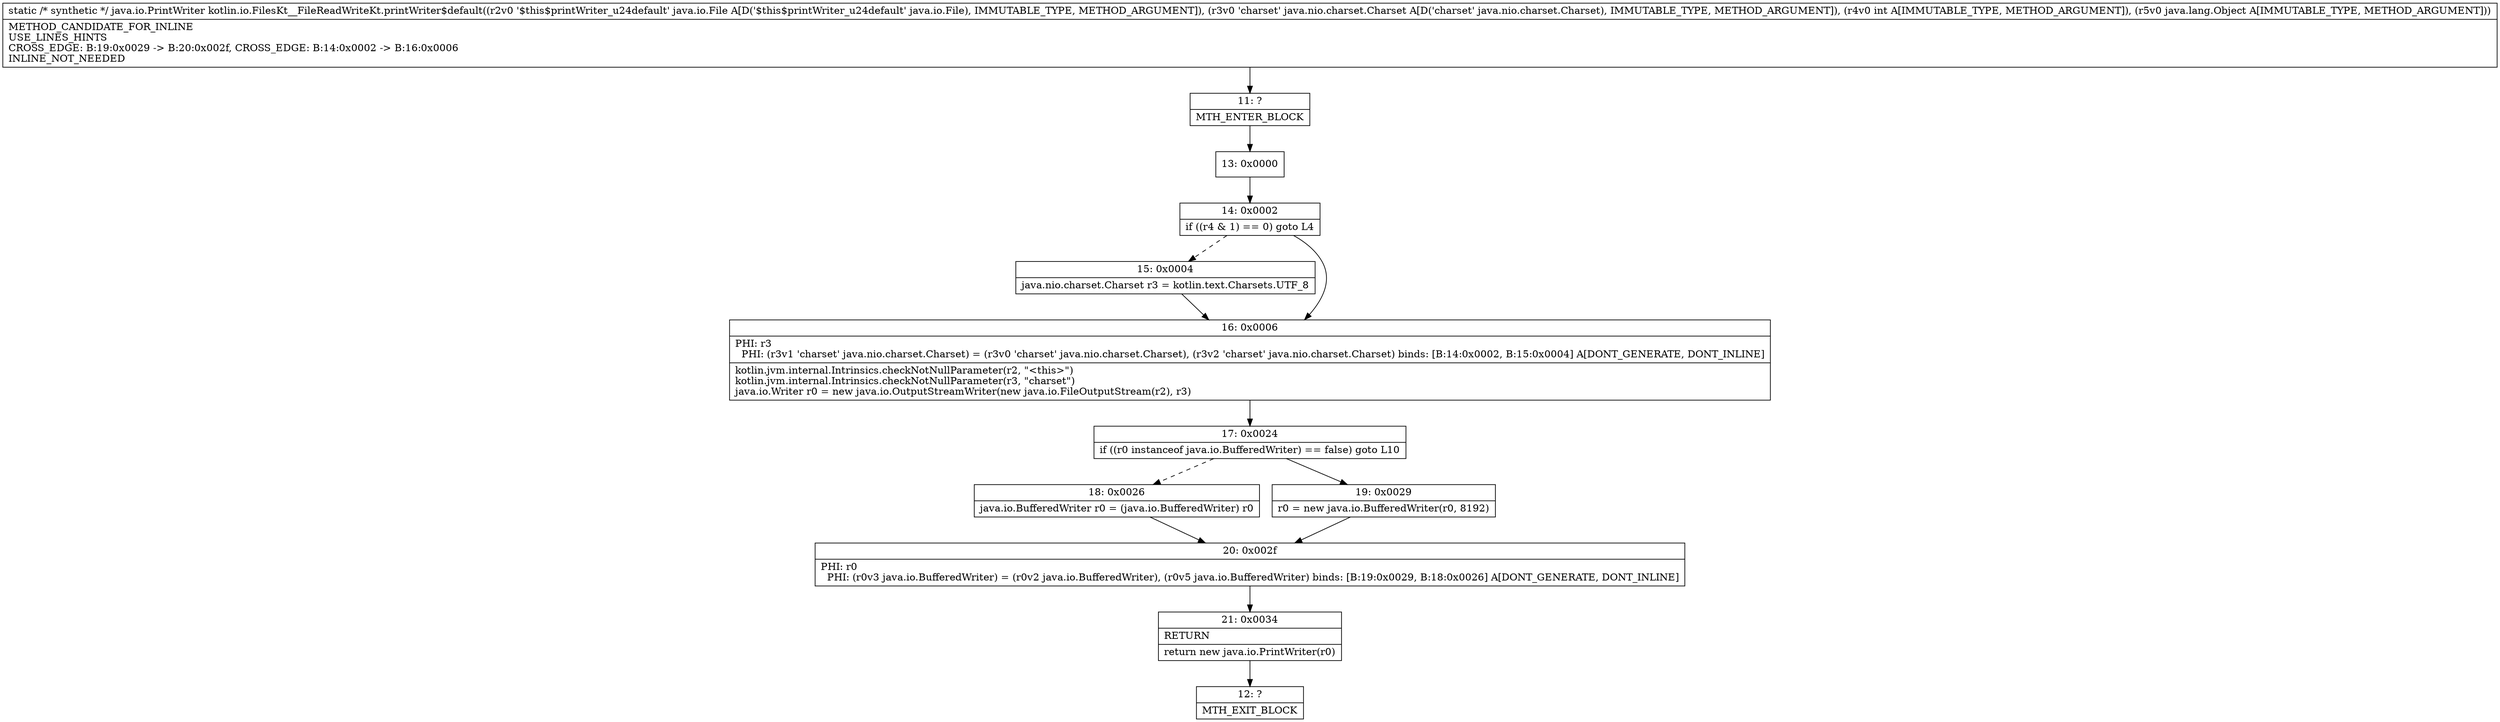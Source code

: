 digraph "CFG forkotlin.io.FilesKt__FileReadWriteKt.printWriter$default(Ljava\/io\/File;Ljava\/nio\/charset\/Charset;ILjava\/lang\/Object;)Ljava\/io\/PrintWriter;" {
Node_11 [shape=record,label="{11\:\ ?|MTH_ENTER_BLOCK\l}"];
Node_13 [shape=record,label="{13\:\ 0x0000}"];
Node_14 [shape=record,label="{14\:\ 0x0002|if ((r4 & 1) == 0) goto L4\l}"];
Node_15 [shape=record,label="{15\:\ 0x0004|java.nio.charset.Charset r3 = kotlin.text.Charsets.UTF_8\l}"];
Node_16 [shape=record,label="{16\:\ 0x0006|PHI: r3 \l  PHI: (r3v1 'charset' java.nio.charset.Charset) = (r3v0 'charset' java.nio.charset.Charset), (r3v2 'charset' java.nio.charset.Charset) binds: [B:14:0x0002, B:15:0x0004] A[DONT_GENERATE, DONT_INLINE]\l|kotlin.jvm.internal.Intrinsics.checkNotNullParameter(r2, \"\<this\>\")\lkotlin.jvm.internal.Intrinsics.checkNotNullParameter(r3, \"charset\")\ljava.io.Writer r0 = new java.io.OutputStreamWriter(new java.io.FileOutputStream(r2), r3)\l}"];
Node_17 [shape=record,label="{17\:\ 0x0024|if ((r0 instanceof java.io.BufferedWriter) == false) goto L10\l}"];
Node_18 [shape=record,label="{18\:\ 0x0026|java.io.BufferedWriter r0 = (java.io.BufferedWriter) r0\l}"];
Node_20 [shape=record,label="{20\:\ 0x002f|PHI: r0 \l  PHI: (r0v3 java.io.BufferedWriter) = (r0v2 java.io.BufferedWriter), (r0v5 java.io.BufferedWriter) binds: [B:19:0x0029, B:18:0x0026] A[DONT_GENERATE, DONT_INLINE]\l}"];
Node_21 [shape=record,label="{21\:\ 0x0034|RETURN\l|return new java.io.PrintWriter(r0)\l}"];
Node_12 [shape=record,label="{12\:\ ?|MTH_EXIT_BLOCK\l}"];
Node_19 [shape=record,label="{19\:\ 0x0029|r0 = new java.io.BufferedWriter(r0, 8192)\l}"];
MethodNode[shape=record,label="{static \/* synthetic *\/ java.io.PrintWriter kotlin.io.FilesKt__FileReadWriteKt.printWriter$default((r2v0 '$this$printWriter_u24default' java.io.File A[D('$this$printWriter_u24default' java.io.File), IMMUTABLE_TYPE, METHOD_ARGUMENT]), (r3v0 'charset' java.nio.charset.Charset A[D('charset' java.nio.charset.Charset), IMMUTABLE_TYPE, METHOD_ARGUMENT]), (r4v0 int A[IMMUTABLE_TYPE, METHOD_ARGUMENT]), (r5v0 java.lang.Object A[IMMUTABLE_TYPE, METHOD_ARGUMENT]))  | METHOD_CANDIDATE_FOR_INLINE\lUSE_LINES_HINTS\lCROSS_EDGE: B:19:0x0029 \-\> B:20:0x002f, CROSS_EDGE: B:14:0x0002 \-\> B:16:0x0006\lINLINE_NOT_NEEDED\l}"];
MethodNode -> Node_11;Node_11 -> Node_13;
Node_13 -> Node_14;
Node_14 -> Node_15[style=dashed];
Node_14 -> Node_16;
Node_15 -> Node_16;
Node_16 -> Node_17;
Node_17 -> Node_18[style=dashed];
Node_17 -> Node_19;
Node_18 -> Node_20;
Node_20 -> Node_21;
Node_21 -> Node_12;
Node_19 -> Node_20;
}

